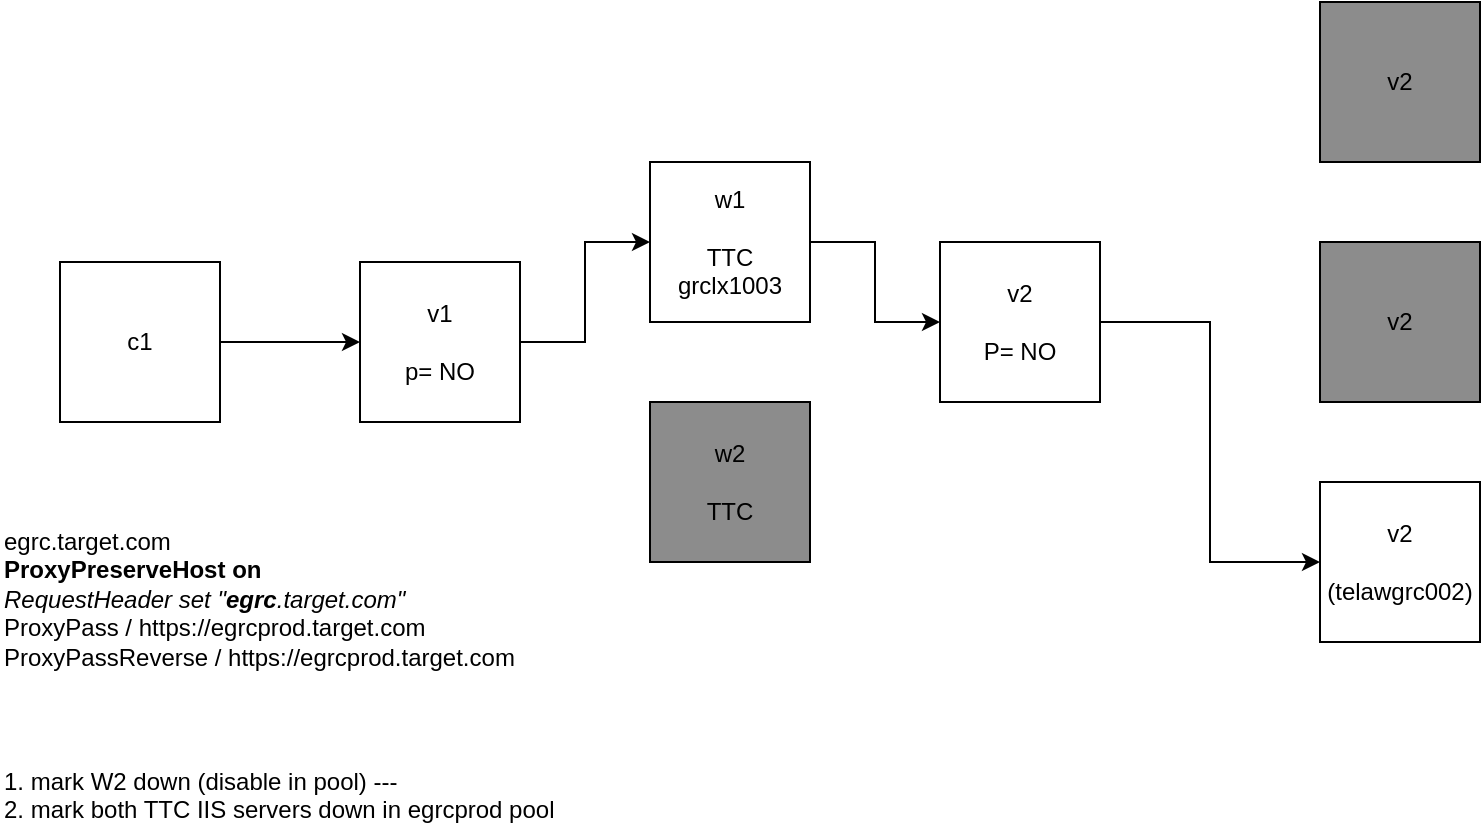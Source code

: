 <mxfile version="11.0.4" type="github"><diagram id="72Ayf9WtxKDhl7qdA7k3" name="Page-1"><mxGraphModel dx="1186" dy="577" grid="1" gridSize="10" guides="1" tooltips="1" connect="1" arrows="1" fold="1" page="1" pageScale="1" pageWidth="850" pageHeight="1100" math="0" shadow="0"><root><mxCell id="0"/><mxCell id="1" parent="0"/><mxCell id="mCrRoX4gz1UY5B3p1DDv-14" style="edgeStyle=orthogonalEdgeStyle;rounded=0;orthogonalLoop=1;jettySize=auto;html=1;" edge="1" parent="1" source="mCrRoX4gz1UY5B3p1DDv-2" target="mCrRoX4gz1UY5B3p1DDv-3"><mxGeometry relative="1" as="geometry"/></mxCell><mxCell id="mCrRoX4gz1UY5B3p1DDv-2" value="c1" style="whiteSpace=wrap;html=1;aspect=fixed;" vertex="1" parent="1"><mxGeometry x="50" y="170" width="80" height="80" as="geometry"/></mxCell><mxCell id="mCrRoX4gz1UY5B3p1DDv-15" style="edgeStyle=orthogonalEdgeStyle;rounded=0;orthogonalLoop=1;jettySize=auto;html=1;" edge="1" parent="1" source="mCrRoX4gz1UY5B3p1DDv-3" target="mCrRoX4gz1UY5B3p1DDv-4"><mxGeometry relative="1" as="geometry"/></mxCell><mxCell id="mCrRoX4gz1UY5B3p1DDv-3" value="v1&lt;br&gt;&lt;br&gt;p= NO" style="whiteSpace=wrap;html=1;aspect=fixed;" vertex="1" parent="1"><mxGeometry x="200" y="170" width="80" height="80" as="geometry"/></mxCell><mxCell id="mCrRoX4gz1UY5B3p1DDv-16" style="edgeStyle=orthogonalEdgeStyle;rounded=0;orthogonalLoop=1;jettySize=auto;html=1;" edge="1" parent="1" source="mCrRoX4gz1UY5B3p1DDv-4" target="mCrRoX4gz1UY5B3p1DDv-6"><mxGeometry relative="1" as="geometry"/></mxCell><mxCell id="mCrRoX4gz1UY5B3p1DDv-4" value="w1&lt;br&gt;&lt;br&gt;TTC&lt;br&gt;grclx1003" style="whiteSpace=wrap;html=1;aspect=fixed;" vertex="1" parent="1"><mxGeometry x="345" y="120" width="80" height="80" as="geometry"/></mxCell><mxCell id="mCrRoX4gz1UY5B3p1DDv-5" value="w2&lt;br&gt;&lt;br&gt;TTC" style="whiteSpace=wrap;html=1;aspect=fixed;fillColor=#8C8C8C;" vertex="1" parent="1"><mxGeometry x="345" y="240" width="80" height="80" as="geometry"/></mxCell><mxCell id="mCrRoX4gz1UY5B3p1DDv-17" style="edgeStyle=orthogonalEdgeStyle;rounded=0;orthogonalLoop=1;jettySize=auto;html=1;entryX=0;entryY=0.5;entryDx=0;entryDy=0;" edge="1" parent="1" source="mCrRoX4gz1UY5B3p1DDv-6" target="mCrRoX4gz1UY5B3p1DDv-9"><mxGeometry relative="1" as="geometry"/></mxCell><mxCell id="mCrRoX4gz1UY5B3p1DDv-6" value="v2&lt;br&gt;&lt;br&gt;P= NO" style="whiteSpace=wrap;html=1;aspect=fixed;" vertex="1" parent="1"><mxGeometry x="490" y="160" width="80" height="80" as="geometry"/></mxCell><mxCell id="mCrRoX4gz1UY5B3p1DDv-7" value="v2" style="whiteSpace=wrap;html=1;aspect=fixed;fillColor=#8C8C8C;" vertex="1" parent="1"><mxGeometry x="680" y="40" width="80" height="80" as="geometry"/></mxCell><mxCell id="mCrRoX4gz1UY5B3p1DDv-8" value="v2" style="whiteSpace=wrap;html=1;aspect=fixed;fillColor=#8C8C8C;" vertex="1" parent="1"><mxGeometry x="680" y="160" width="80" height="80" as="geometry"/></mxCell><mxCell id="mCrRoX4gz1UY5B3p1DDv-9" value="v2&lt;br&gt;&lt;br&gt;(telawgrc002)" style="whiteSpace=wrap;html=1;aspect=fixed;" vertex="1" parent="1"><mxGeometry x="680" y="280" width="80" height="80" as="geometry"/></mxCell><mxCell id="mCrRoX4gz1UY5B3p1DDv-11" value="egrc.target.com &lt;br&gt;&lt;b&gt;ProxyPreserveHost on&lt;br&gt;&lt;/b&gt;&lt;i&gt;RequestHeader set &quot;&lt;b&gt;egrc&lt;/b&gt;.target.com&quot;&lt;br&gt;&lt;/i&gt;ProxyPass / https://egrcprod.target.com&lt;br&gt;ProxyPassReverse / https://egrcprod.target.com" style="text;html=1;resizable=0;points=[];autosize=1;align=left;verticalAlign=top;spacingTop=-4;" vertex="1" parent="1"><mxGeometry x="20" y="300" width="270" height="70" as="geometry"/></mxCell><mxCell id="mCrRoX4gz1UY5B3p1DDv-13" value="1. mark W2 down (disable in pool) ---&amp;nbsp;&lt;br&gt;2. mark both TTC IIS servers down in egrcprod pool&lt;br&gt;" style="text;html=1;resizable=0;points=[];autosize=1;align=left;verticalAlign=top;spacingTop=-4;" vertex="1" parent="1"><mxGeometry x="20" y="420" width="290" height="30" as="geometry"/></mxCell></root></mxGraphModel></diagram></mxfile>